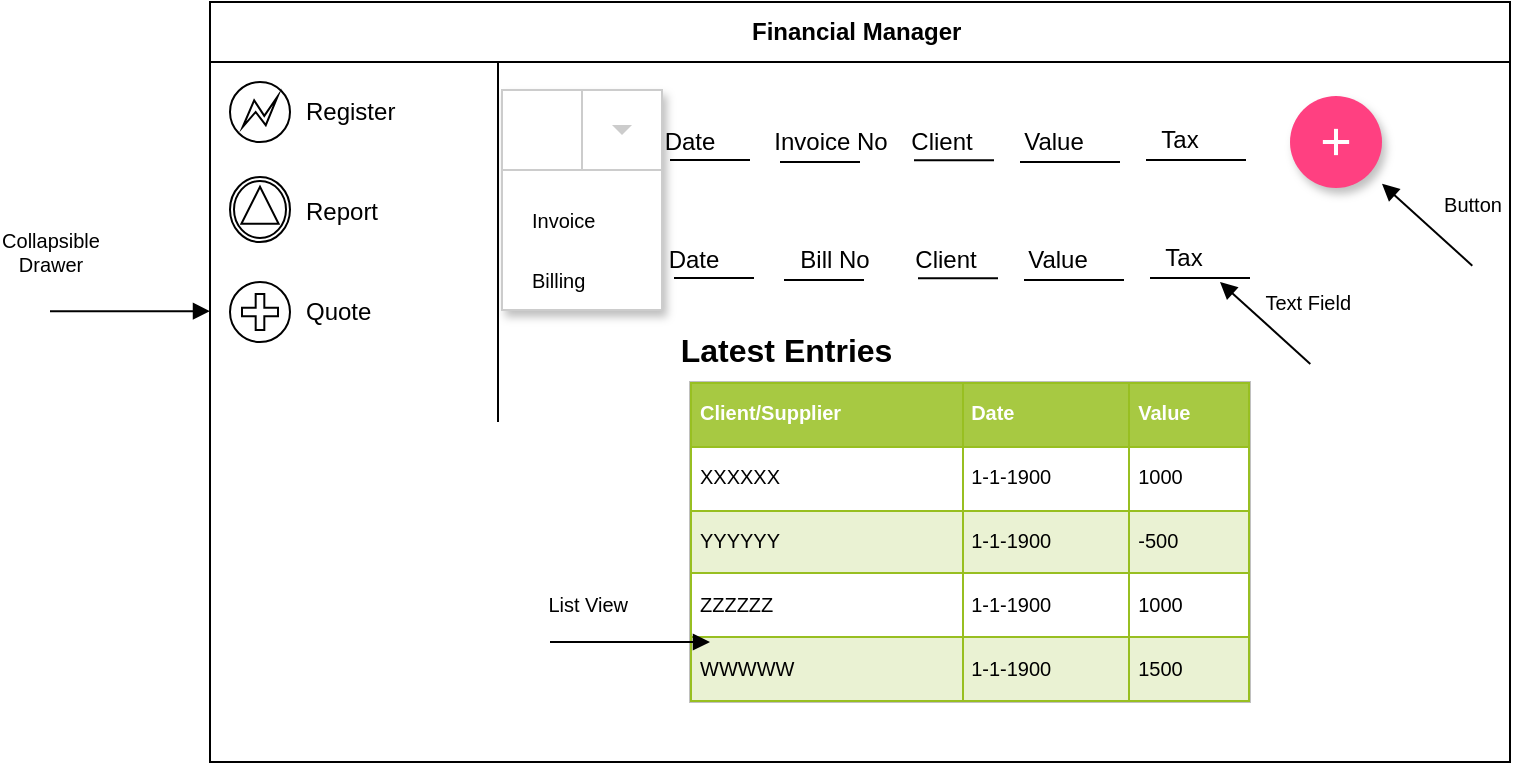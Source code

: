<mxfile version="14.4.3" type="device"><diagram id="zgjFPY_y-ScOax8dPKQG" name="Page-1"><mxGraphModel dx="853" dy="493" grid="1" gridSize="10" guides="1" tooltips="1" connect="1" arrows="1" fold="1" page="1" pageScale="1" pageWidth="850" pageHeight="1100" math="0" shadow="0"><root><mxCell id="0"/><mxCell id="1" parent="0"/><mxCell id="TdbU9_P7V784lBWykxKo-1" value="Financial Manager&amp;nbsp;" style="shape=table;html=1;whiteSpace=wrap;startSize=30;container=1;collapsible=0;childLayout=tableLayout;fixedRows=1;rowLines=0;fontStyle=1;align=center;" vertex="1" parent="1"><mxGeometry x="130" y="120" width="650" height="380" as="geometry"/></mxCell><mxCell id="TdbU9_P7V784lBWykxKo-8" value="" style="shape=partialRectangle;html=1;whiteSpace=wrap;collapsible=0;dropTarget=0;pointerEvents=0;fillColor=none;top=0;left=0;bottom=0;right=0;points=[[0,0.5],[1,0.5]];portConstraint=eastwest;" vertex="1" parent="TdbU9_P7V784lBWykxKo-1"><mxGeometry y="30" width="650" height="30" as="geometry"/></mxCell><mxCell id="TdbU9_P7V784lBWykxKo-9" value="" style="shape=partialRectangle;html=1;whiteSpace=wrap;connectable=0;fillColor=none;top=0;left=0;bottom=0;right=0;overflow=hidden;" vertex="1" parent="TdbU9_P7V784lBWykxKo-8"><mxGeometry width="144" height="30" as="geometry"/></mxCell><mxCell id="TdbU9_P7V784lBWykxKo-10" value="" style="shape=partialRectangle;html=1;whiteSpace=wrap;connectable=0;fillColor=none;top=0;left=0;bottom=0;right=0;align=left;spacingLeft=6;overflow=hidden;" vertex="1" parent="TdbU9_P7V784lBWykxKo-8"><mxGeometry x="144" width="506" height="30" as="geometry"/></mxCell><mxCell id="TdbU9_P7V784lBWykxKo-5" value="" style="shape=partialRectangle;html=1;whiteSpace=wrap;collapsible=0;dropTarget=0;pointerEvents=0;fillColor=none;top=0;left=0;bottom=0;right=0;points=[[0,0.5],[1,0.5]];portConstraint=eastwest;" vertex="1" parent="TdbU9_P7V784lBWykxKo-1"><mxGeometry y="60" width="650" height="30" as="geometry"/></mxCell><mxCell id="TdbU9_P7V784lBWykxKo-6" value="" style="shape=partialRectangle;html=1;whiteSpace=wrap;connectable=0;fillColor=none;top=0;left=0;bottom=0;right=0;overflow=hidden;" vertex="1" parent="TdbU9_P7V784lBWykxKo-5"><mxGeometry width="144" height="30" as="geometry"/></mxCell><mxCell id="TdbU9_P7V784lBWykxKo-7" value="" style="shape=partialRectangle;html=1;whiteSpace=wrap;connectable=0;fillColor=none;top=0;left=0;bottom=0;right=0;align=left;spacingLeft=6;overflow=hidden;" vertex="1" parent="TdbU9_P7V784lBWykxKo-5"><mxGeometry x="144" width="506" height="30" as="geometry"/></mxCell><mxCell id="TdbU9_P7V784lBWykxKo-68" value="" style="shape=partialRectangle;html=1;whiteSpace=wrap;collapsible=0;dropTarget=0;pointerEvents=0;fillColor=none;top=0;left=0;bottom=0;right=0;points=[[0,0.5],[1,0.5]];portConstraint=eastwest;" vertex="1" parent="TdbU9_P7V784lBWykxKo-1"><mxGeometry y="90" width="650" height="40" as="geometry"/></mxCell><mxCell id="TdbU9_P7V784lBWykxKo-69" value="" style="shape=partialRectangle;html=1;whiteSpace=wrap;connectable=0;fillColor=none;top=0;left=0;bottom=0;right=0;overflow=hidden;" vertex="1" parent="TdbU9_P7V784lBWykxKo-68"><mxGeometry width="144" height="40" as="geometry"/></mxCell><mxCell id="TdbU9_P7V784lBWykxKo-70" value="" style="shape=partialRectangle;html=1;whiteSpace=wrap;connectable=0;fillColor=none;top=0;left=0;bottom=0;right=0;overflow=hidden;" vertex="1" parent="TdbU9_P7V784lBWykxKo-68"><mxGeometry x="144" width="506" height="40" as="geometry"/></mxCell><mxCell id="TdbU9_P7V784lBWykxKo-72" value="" style="shape=partialRectangle;html=1;whiteSpace=wrap;collapsible=0;dropTarget=0;pointerEvents=0;fillColor=none;top=0;left=0;bottom=0;right=0;points=[[0,0.5],[1,0.5]];portConstraint=eastwest;" vertex="1" parent="TdbU9_P7V784lBWykxKo-1"><mxGeometry y="130" width="650" height="40" as="geometry"/></mxCell><mxCell id="TdbU9_P7V784lBWykxKo-73" value="" style="shape=partialRectangle;html=1;whiteSpace=wrap;connectable=0;fillColor=none;top=0;left=0;bottom=0;right=0;overflow=hidden;" vertex="1" parent="TdbU9_P7V784lBWykxKo-72"><mxGeometry width="144" height="40" as="geometry"/></mxCell><mxCell id="TdbU9_P7V784lBWykxKo-74" value="" style="shape=partialRectangle;html=1;whiteSpace=wrap;connectable=0;fillColor=none;top=0;left=0;bottom=0;right=0;overflow=hidden;" vertex="1" parent="TdbU9_P7V784lBWykxKo-72"><mxGeometry x="144" width="506" height="40" as="geometry"/></mxCell><mxCell id="TdbU9_P7V784lBWykxKo-76" value="" style="shape=partialRectangle;html=1;whiteSpace=wrap;collapsible=0;dropTarget=0;pointerEvents=0;fillColor=none;top=0;left=0;bottom=0;right=0;points=[[0,0.5],[1,0.5]];portConstraint=eastwest;" vertex="1" parent="TdbU9_P7V784lBWykxKo-1"><mxGeometry y="170" width="650" height="40" as="geometry"/></mxCell><mxCell id="TdbU9_P7V784lBWykxKo-77" value="" style="shape=partialRectangle;html=1;whiteSpace=wrap;connectable=0;fillColor=none;top=0;left=0;bottom=0;right=0;overflow=hidden;" vertex="1" parent="TdbU9_P7V784lBWykxKo-76"><mxGeometry width="144" height="40" as="geometry"/></mxCell><mxCell id="TdbU9_P7V784lBWykxKo-78" value="" style="shape=partialRectangle;html=1;whiteSpace=wrap;connectable=0;fillColor=none;top=0;left=0;bottom=0;right=0;overflow=hidden;" vertex="1" parent="TdbU9_P7V784lBWykxKo-76"><mxGeometry x="144" width="506" height="40" as="geometry"/></mxCell><mxCell id="TdbU9_P7V784lBWykxKo-14" value="" style="shape=mxgraph.bpmn.shape;html=1;verticalLabelPosition=bottom;labelBackgroundColor=#ffffff;verticalAlign=top;align=center;perimeter=ellipsePerimeter;outlineConnect=0;outline=eventInt;symbol=error;" vertex="1" parent="1"><mxGeometry x="140" y="160" width="30" height="30" as="geometry"/></mxCell><mxCell id="TdbU9_P7V784lBWykxKo-15" value="Register" style="shape=partialRectangle;html=1;whiteSpace=wrap;connectable=0;fillColor=none;top=0;left=0;bottom=0;right=0;align=left;spacingLeft=6;overflow=hidden;" vertex="1" parent="1"><mxGeometry x="170" y="160" width="60" height="30" as="geometry"/></mxCell><mxCell id="TdbU9_P7V784lBWykxKo-17" value="Report" style="shape=partialRectangle;html=1;whiteSpace=wrap;connectable=0;fillColor=none;top=0;left=0;bottom=0;right=0;align=left;spacingLeft=6;overflow=hidden;" vertex="1" parent="1"><mxGeometry x="170" y="210" width="60" height="30" as="geometry"/></mxCell><mxCell id="TdbU9_P7V784lBWykxKo-19" value="Quote&amp;nbsp;" style="shape=partialRectangle;html=1;whiteSpace=wrap;connectable=0;fillColor=none;top=0;left=0;bottom=0;right=0;align=left;spacingLeft=6;overflow=hidden;" vertex="1" parent="1"><mxGeometry x="170" y="260" width="60" height="30" as="geometry"/></mxCell><mxCell id="TdbU9_P7V784lBWykxKo-20" value="" style="shape=mxgraph.bpmn.shape;html=1;verticalLabelPosition=bottom;labelBackgroundColor=#ffffff;verticalAlign=top;align=center;perimeter=ellipsePerimeter;outlineConnect=0;outline=catching;symbol=signal;" vertex="1" parent="1"><mxGeometry x="140" y="207.5" width="30" height="32.5" as="geometry"/></mxCell><mxCell id="TdbU9_P7V784lBWykxKo-21" value="" style="shape=mxgraph.bpmn.shape;html=1;verticalLabelPosition=bottom;labelBackgroundColor=#ffffff;verticalAlign=top;align=center;perimeter=ellipsePerimeter;outlineConnect=0;outline=eventInt;symbol=parallelMultiple;" vertex="1" parent="1"><mxGeometry x="140" y="260" width="30" height="30" as="geometry"/></mxCell><mxCell id="TdbU9_P7V784lBWykxKo-23" value="Date" style="text;html=1;strokeColor=none;fillColor=none;align=center;verticalAlign=middle;whiteSpace=wrap;rounded=0;" vertex="1" parent="1"><mxGeometry x="350" y="180" width="40" height="20" as="geometry"/></mxCell><mxCell id="TdbU9_P7V784lBWykxKo-24" value="Client" style="text;html=1;strokeColor=none;fillColor=none;align=center;verticalAlign=middle;whiteSpace=wrap;rounded=0;" vertex="1" parent="1"><mxGeometry x="476" y="180" width="40" height="20" as="geometry"/></mxCell><mxCell id="TdbU9_P7V784lBWykxKo-25" value="Invoice No" style="text;html=1;strokeColor=none;fillColor=none;align=center;verticalAlign=middle;whiteSpace=wrap;rounded=0;" vertex="1" parent="1"><mxGeometry x="408" y="180" width="65" height="20" as="geometry"/></mxCell><mxCell id="TdbU9_P7V784lBWykxKo-31" value="" style="endArrow=none;html=1;fontSize=10;" edge="1" parent="1"><mxGeometry width="50" height="50" relative="1" as="geometry"><mxPoint x="360" y="199" as="sourcePoint"/><mxPoint x="400" y="199" as="targetPoint"/></mxGeometry></mxCell><mxCell id="TdbU9_P7V784lBWykxKo-32" value="" style="endArrow=none;html=1;fontSize=10;" edge="1" parent="1"><mxGeometry width="50" height="50" relative="1" as="geometry"><mxPoint x="415" y="200" as="sourcePoint"/><mxPoint x="455" y="200" as="targetPoint"/></mxGeometry></mxCell><mxCell id="TdbU9_P7V784lBWykxKo-35" value="" style="endArrow=none;html=1;fontSize=10;" edge="1" parent="1"><mxGeometry width="50" height="50" relative="1" as="geometry"><mxPoint x="482" y="199.17" as="sourcePoint"/><mxPoint x="522" y="199.17" as="targetPoint"/></mxGeometry></mxCell><mxCell id="TdbU9_P7V784lBWykxKo-36" value="Value" style="text;html=1;strokeColor=none;fillColor=none;align=center;verticalAlign=middle;whiteSpace=wrap;rounded=0;" vertex="1" parent="1"><mxGeometry x="532" y="180" width="40" height="20" as="geometry"/></mxCell><mxCell id="TdbU9_P7V784lBWykxKo-37" value="" style="endArrow=none;html=1;fontSize=10;" edge="1" parent="1"><mxGeometry width="50" height="50" relative="1" as="geometry"><mxPoint x="535" y="200" as="sourcePoint"/><mxPoint x="585" y="200" as="targetPoint"/></mxGeometry></mxCell><mxCell id="TdbU9_P7V784lBWykxKo-38" value="Tax" style="text;html=1;strokeColor=none;fillColor=none;align=center;verticalAlign=middle;whiteSpace=wrap;rounded=0;" vertex="1" parent="1"><mxGeometry x="595" y="179" width="40" height="20" as="geometry"/></mxCell><mxCell id="TdbU9_P7V784lBWykxKo-39" value="" style="endArrow=none;html=1;fontSize=10;" edge="1" parent="1"><mxGeometry width="50" height="50" relative="1" as="geometry"><mxPoint x="598" y="199" as="sourcePoint"/><mxPoint x="648" y="199" as="targetPoint"/></mxGeometry></mxCell><mxCell id="TdbU9_P7V784lBWykxKo-40" value="" style="dashed=0;align=center;fontSize=7;shape=rect;fillColor=#ffffff;strokeColor=#cccccc;shadow=1;labelBackgroundColor=#ffffff;" vertex="1" parent="1"><mxGeometry x="276" y="164" width="80" height="110" as="geometry"/></mxCell><mxCell id="TdbU9_P7V784lBWykxKo-44" value="Invoice" style="text;fontColor=#000000;verticalAlign=middle;spacingLeft=13;fontSize=10;resizeWidth=1;" vertex="1" parent="TdbU9_P7V784lBWykxKo-40"><mxGeometry width="80" height="30" relative="1" as="geometry"><mxPoint y="50" as="offset"/></mxGeometry></mxCell><mxCell id="TdbU9_P7V784lBWykxKo-54" value="Billing " style="text;fontColor=#000000;verticalAlign=middle;spacingLeft=13;fontSize=10;resizeWidth=1;" vertex="1" parent="TdbU9_P7V784lBWykxKo-40"><mxGeometry y="80" width="80" height="30" as="geometry"/></mxCell><mxCell id="TdbU9_P7V784lBWykxKo-41" value="" style="shape=rect;fontColor=#000000;verticalAlign=middle;spacingLeft=13;fontSize=10;strokeColor=#cccccc;align=left;resizeWidth=1;" vertex="1" parent="TdbU9_P7V784lBWykxKo-40"><mxGeometry width="80" height="40" relative="1" as="geometry"/></mxCell><mxCell id="TdbU9_P7V784lBWykxKo-42" value="" style="shape=rect;fillColor=none;strokeColor=#cccccc;resizeHeight=1;" vertex="1" parent="TdbU9_P7V784lBWykxKo-41"><mxGeometry x="1" width="40" height="40" relative="1" as="geometry"><mxPoint x="-40" as="offset"/></mxGeometry></mxCell><mxCell id="TdbU9_P7V784lBWykxKo-43" value="" style="dashed=0;html=1;shape=mxgraph.gmdl.triangle;fillColor=#cccccc;strokeColor=none;" vertex="1" parent="TdbU9_P7V784lBWykxKo-42"><mxGeometry x="0.5" y="0.5" width="10" height="5" relative="1" as="geometry"><mxPoint x="-5" y="-2.5" as="offset"/></mxGeometry></mxCell><mxCell id="TdbU9_P7V784lBWykxKo-55" value="" style="shape=ellipse;fillColor=#FF4081;strokeColor=none;shadow=1;aspect=fixed;labelBackgroundColor=#ffffff;fontSize=10;" vertex="1" parent="1"><mxGeometry x="670" y="167" width="46" height="46" as="geometry"/></mxCell><mxCell id="TdbU9_P7V784lBWykxKo-56" value="" style="dashed=0;html=1;shape=mxgraph.gmdl.plus;strokeColor=#ffffff;strokeWidth=2;shadow=0;" vertex="1" parent="TdbU9_P7V784lBWykxKo-55"><mxGeometry x="16.429" y="16.429" width="13.143" height="13.143" as="geometry"/></mxCell><mxCell id="TdbU9_P7V784lBWykxKo-57" value="Date" style="text;html=1;strokeColor=none;fillColor=none;align=center;verticalAlign=middle;whiteSpace=wrap;rounded=0;" vertex="1" parent="1"><mxGeometry x="352" y="239" width="40" height="20" as="geometry"/></mxCell><mxCell id="TdbU9_P7V784lBWykxKo-58" value="Client" style="text;html=1;strokeColor=none;fillColor=none;align=center;verticalAlign=middle;whiteSpace=wrap;rounded=0;" vertex="1" parent="1"><mxGeometry x="478" y="239" width="40" height="20" as="geometry"/></mxCell><mxCell id="TdbU9_P7V784lBWykxKo-59" value="Bill No" style="text;html=1;strokeColor=none;fillColor=none;align=center;verticalAlign=middle;whiteSpace=wrap;rounded=0;" vertex="1" parent="1"><mxGeometry x="410" y="239" width="65" height="20" as="geometry"/></mxCell><mxCell id="TdbU9_P7V784lBWykxKo-60" value="" style="endArrow=none;html=1;fontSize=10;" edge="1" parent="1"><mxGeometry width="50" height="50" relative="1" as="geometry"><mxPoint x="362" y="258" as="sourcePoint"/><mxPoint x="402" y="258" as="targetPoint"/></mxGeometry></mxCell><mxCell id="TdbU9_P7V784lBWykxKo-61" value="" style="endArrow=none;html=1;fontSize=10;" edge="1" parent="1"><mxGeometry width="50" height="50" relative="1" as="geometry"><mxPoint x="417" y="259" as="sourcePoint"/><mxPoint x="457" y="259" as="targetPoint"/></mxGeometry></mxCell><mxCell id="TdbU9_P7V784lBWykxKo-62" value="" style="endArrow=none;html=1;fontSize=10;" edge="1" parent="1"><mxGeometry width="50" height="50" relative="1" as="geometry"><mxPoint x="484" y="258.17" as="sourcePoint"/><mxPoint x="524" y="258.17" as="targetPoint"/></mxGeometry></mxCell><mxCell id="TdbU9_P7V784lBWykxKo-63" value="Value" style="text;html=1;strokeColor=none;fillColor=none;align=center;verticalAlign=middle;whiteSpace=wrap;rounded=0;" vertex="1" parent="1"><mxGeometry x="534" y="239" width="40" height="20" as="geometry"/></mxCell><mxCell id="TdbU9_P7V784lBWykxKo-64" value="" style="endArrow=none;html=1;fontSize=10;" edge="1" parent="1"><mxGeometry width="50" height="50" relative="1" as="geometry"><mxPoint x="537" y="259" as="sourcePoint"/><mxPoint x="587" y="259" as="targetPoint"/></mxGeometry></mxCell><mxCell id="TdbU9_P7V784lBWykxKo-65" value="Tax" style="text;html=1;strokeColor=none;fillColor=none;align=center;verticalAlign=middle;whiteSpace=wrap;rounded=0;" vertex="1" parent="1"><mxGeometry x="597" y="238" width="40" height="20" as="geometry"/></mxCell><mxCell id="TdbU9_P7V784lBWykxKo-66" value="" style="endArrow=none;html=1;fontSize=10;" edge="1" parent="1"><mxGeometry width="50" height="50" relative="1" as="geometry"><mxPoint x="600" y="258" as="sourcePoint"/><mxPoint x="650" y="258" as="targetPoint"/></mxGeometry></mxCell><mxCell id="TdbU9_P7V784lBWykxKo-90" value="&lt;table border=&quot;1&quot; width=&quot;100%&quot; cellpadding=&quot;4&quot; style=&quot;width: 100% ; height: 100% ; border-collapse: collapse&quot;&gt;&lt;tbody&gt;&lt;tr style=&quot;background-color: #a7c942 ; color: #ffffff ; border: 1px solid #98bf21&quot;&gt;&lt;th align=&quot;left&quot;&gt;Client/Supplier&lt;/th&gt;&lt;th align=&quot;left&quot;&gt;Date&lt;/th&gt;&lt;th align=&quot;left&quot;&gt;Value&lt;/th&gt;&lt;/tr&gt;&lt;tr style=&quot;border: 1px solid #98bf21&quot;&gt;&lt;td&gt;XXXXXX&lt;/td&gt;&lt;td&gt;1-1-1900&lt;/td&gt;&lt;td&gt;1000&lt;/td&gt;&lt;/tr&gt;&lt;tr style=&quot;background-color: #eaf2d3 ; border: 1px solid #98bf21&quot;&gt;&lt;td&gt;YYYYYY&lt;/td&gt;&lt;td&gt;1-1-1900&lt;/td&gt;&lt;td&gt;-500&lt;/td&gt;&lt;/tr&gt;&lt;tr style=&quot;border: 1px solid #98bf21&quot;&gt;&lt;td&gt;ZZZZZZ&lt;/td&gt;&lt;td&gt;1-1-1900&lt;/td&gt;&lt;td&gt;1000&lt;/td&gt;&lt;/tr&gt;&lt;tr style=&quot;background-color: #eaf2d3 ; border: 1px solid #98bf21&quot;&gt;&lt;td&gt;WWWWW&lt;/td&gt;&lt;td&gt;1-1-1900&lt;/td&gt;&lt;td&gt;1500&lt;/td&gt;&lt;/tr&gt;&lt;/tbody&gt;&lt;/table&gt;" style="text;html=1;strokeColor=#c0c0c0;fillColor=#ffffff;overflow=fill;rounded=0;labelBackgroundColor=#ffffff;fontSize=10;" vertex="1" parent="1"><mxGeometry x="370" y="310" width="280" height="160" as="geometry"/></mxCell><mxCell id="TdbU9_P7V784lBWykxKo-91" value="Latest Entries&amp;nbsp;" style="text;strokeColor=none;fillColor=none;html=1;fontSize=16;fontStyle=1;verticalAlign=middle;align=center;labelBackgroundColor=#ffffff;" vertex="1" parent="1"><mxGeometry x="370" y="274" width="100" height="40" as="geometry"/></mxCell><mxCell id="TdbU9_P7V784lBWykxKo-92" value="Collapsible &lt;br style=&quot;font-size: 10px;&quot;&gt;Drawer" style="html=1;verticalAlign=bottom;endArrow=block;fontSize=10;" edge="1" parent="1"><mxGeometry x="-1" y="15" width="80" relative="1" as="geometry"><mxPoint x="50" y="274.58" as="sourcePoint"/><mxPoint x="130" y="274.58" as="targetPoint"/><mxPoint as="offset"/></mxGeometry></mxCell><mxCell id="TdbU9_P7V784lBWykxKo-93" value="Button" style="html=1;verticalAlign=bottom;endArrow=block;fontSize=10;exitX=0.971;exitY=0.046;exitDx=0;exitDy=0;exitPerimeter=0;" edge="1" parent="1" source="TdbU9_P7V784lBWykxKo-72" target="TdbU9_P7V784lBWykxKo-55"><mxGeometry x="-0.519" y="-16" width="80" relative="1" as="geometry"><mxPoint x="690" y="260.0" as="sourcePoint"/><mxPoint x="770" y="260.0" as="targetPoint"/><mxPoint as="offset"/></mxGeometry></mxCell><mxCell id="TdbU9_P7V784lBWykxKo-94" value="List View&amp;nbsp;" style="html=1;verticalAlign=bottom;endArrow=block;fontSize=10;" edge="1" parent="1"><mxGeometry x="-0.5" y="10" width="80" relative="1" as="geometry"><mxPoint x="300" y="440" as="sourcePoint"/><mxPoint x="380" y="440" as="targetPoint"/><mxPoint as="offset"/></mxGeometry></mxCell><mxCell id="TdbU9_P7V784lBWykxKo-95" value="Text Field&amp;nbsp;" style="html=1;verticalAlign=bottom;endArrow=block;fontSize=10;exitX=0.971;exitY=0.046;exitDx=0;exitDy=0;exitPerimeter=0;" edge="1" parent="1"><mxGeometry x="-0.519" y="-16" width="80" relative="1" as="geometry"><mxPoint x="680.15" y="300.97" as="sourcePoint"/><mxPoint x="635" y="260.0" as="targetPoint"/><mxPoint as="offset"/></mxGeometry></mxCell></root></mxGraphModel></diagram></mxfile>